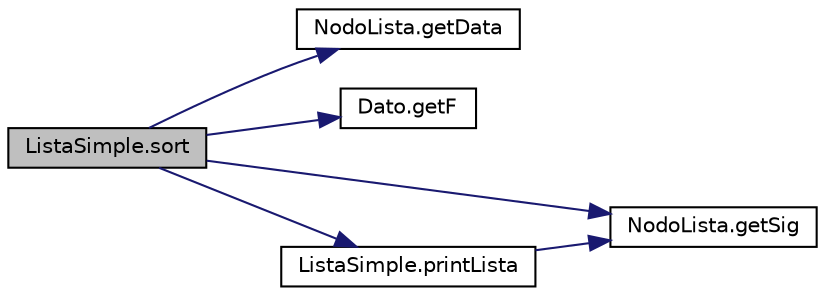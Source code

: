 digraph "ListaSimple.sort"
{
 // LATEX_PDF_SIZE
  edge [fontname="Helvetica",fontsize="10",labelfontname="Helvetica",labelfontsize="10"];
  node [fontname="Helvetica",fontsize="10",shape=record];
  rankdir="LR";
  Node1 [label="ListaSimple.sort",height=0.2,width=0.4,color="black", fillcolor="grey75", style="filled", fontcolor="black",tooltip="Ordena la lista de menor a mayor valor de F. Comportamiento de Bubble Sort."];
  Node1 -> Node2 [color="midnightblue",fontsize="10",style="solid",fontname="Helvetica"];
  Node2 [label="NodoLista.getData",height=0.2,width=0.4,color="black", fillcolor="white", style="filled",URL="$class_nodo_lista.html#a3319603a73749e5504e7d1540b9b6b99",tooltip=" "];
  Node1 -> Node3 [color="midnightblue",fontsize="10",style="solid",fontname="Helvetica"];
  Node3 [label="Dato.getF",height=0.2,width=0.4,color="black", fillcolor="white", style="filled",URL="$class_dato.html#a6f1d87bc0c1d958852aa64a2a9b092ed",tooltip=" "];
  Node1 -> Node4 [color="midnightblue",fontsize="10",style="solid",fontname="Helvetica"];
  Node4 [label="NodoLista.getSig",height=0.2,width=0.4,color="black", fillcolor="white", style="filled",URL="$class_nodo_lista.html#a01954a05f2a6814e4e4cabf1d8084630",tooltip=" "];
  Node1 -> Node5 [color="midnightblue",fontsize="10",style="solid",fontname="Helvetica"];
  Node5 [label="ListaSimple.printLista",height=0.2,width=0.4,color="black", fillcolor="white", style="filled",URL="$class_lista_simple.html#af8e640484f1e8660d43d265e4fc31cf7",tooltip="Imprime en consola los valores de posicion de cada nodo."];
  Node5 -> Node4 [color="midnightblue",fontsize="10",style="solid",fontname="Helvetica"];
}
